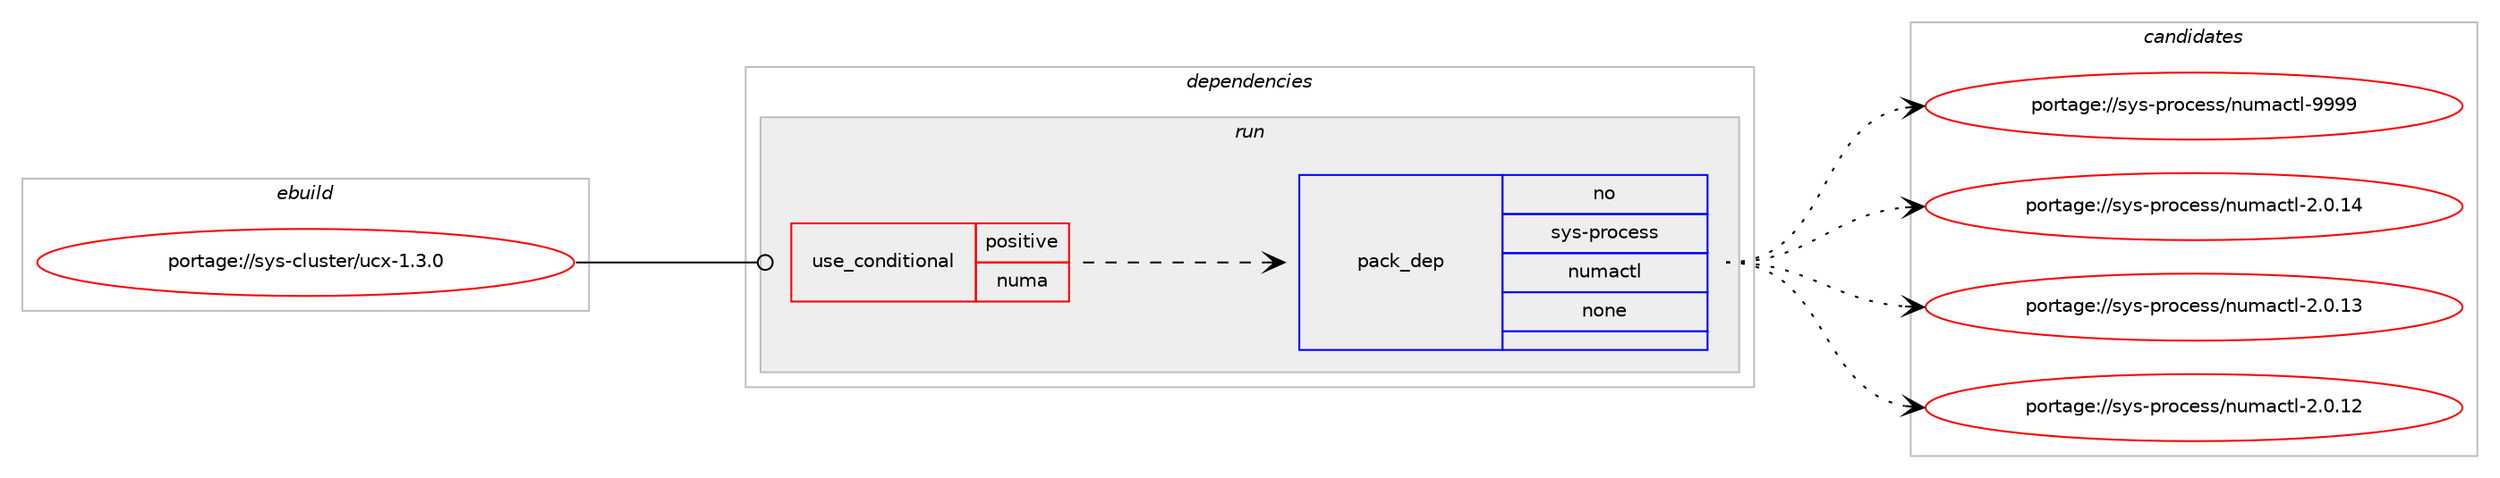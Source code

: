 digraph prolog {

# *************
# Graph options
# *************

newrank=true;
concentrate=true;
compound=true;
graph [rankdir=LR,fontname=Helvetica,fontsize=10,ranksep=1.5];#, ranksep=2.5, nodesep=0.2];
edge  [arrowhead=vee];
node  [fontname=Helvetica,fontsize=10];

# **********
# The ebuild
# **********

subgraph cluster_leftcol {
color=gray;
rank=same;
label=<<i>ebuild</i>>;
id [label="portage://sys-cluster/ucx-1.3.0", color=red, width=4, href="../sys-cluster/ucx-1.3.0.svg"];
}

# ****************
# The dependencies
# ****************

subgraph cluster_midcol {
color=gray;
label=<<i>dependencies</i>>;
subgraph cluster_compile {
fillcolor="#eeeeee";
style=filled;
label=<<i>compile</i>>;
}
subgraph cluster_compileandrun {
fillcolor="#eeeeee";
style=filled;
label=<<i>compile and run</i>>;
}
subgraph cluster_run {
fillcolor="#eeeeee";
style=filled;
label=<<i>run</i>>;
subgraph cond2712 {
dependency9262 [label=<<TABLE BORDER="0" CELLBORDER="1" CELLSPACING="0" CELLPADDING="4"><TR><TD ROWSPAN="3" CELLPADDING="10">use_conditional</TD></TR><TR><TD>positive</TD></TR><TR><TD>numa</TD></TR></TABLE>>, shape=none, color=red];
subgraph pack6448 {
dependency9263 [label=<<TABLE BORDER="0" CELLBORDER="1" CELLSPACING="0" CELLPADDING="4" WIDTH="220"><TR><TD ROWSPAN="6" CELLPADDING="30">pack_dep</TD></TR><TR><TD WIDTH="110">no</TD></TR><TR><TD>sys-process</TD></TR><TR><TD>numactl</TD></TR><TR><TD>none</TD></TR><TR><TD></TD></TR></TABLE>>, shape=none, color=blue];
}
dependency9262:e -> dependency9263:w [weight=20,style="dashed",arrowhead="vee"];
}
id:e -> dependency9262:w [weight=20,style="solid",arrowhead="odot"];
}
}

# **************
# The candidates
# **************

subgraph cluster_choices {
rank=same;
color=gray;
label=<<i>candidates</i>>;

subgraph choice6448 {
color=black;
nodesep=1;
choice11512111545112114111991011151154711011710997991161084557575757 [label="portage://sys-process/numactl-9999", color=red, width=4,href="../sys-process/numactl-9999.svg"];
choice115121115451121141119910111511547110117109979911610845504648464952 [label="portage://sys-process/numactl-2.0.14", color=red, width=4,href="../sys-process/numactl-2.0.14.svg"];
choice115121115451121141119910111511547110117109979911610845504648464951 [label="portage://sys-process/numactl-2.0.13", color=red, width=4,href="../sys-process/numactl-2.0.13.svg"];
choice115121115451121141119910111511547110117109979911610845504648464950 [label="portage://sys-process/numactl-2.0.12", color=red, width=4,href="../sys-process/numactl-2.0.12.svg"];
dependency9263:e -> choice11512111545112114111991011151154711011710997991161084557575757:w [style=dotted,weight="100"];
dependency9263:e -> choice115121115451121141119910111511547110117109979911610845504648464952:w [style=dotted,weight="100"];
dependency9263:e -> choice115121115451121141119910111511547110117109979911610845504648464951:w [style=dotted,weight="100"];
dependency9263:e -> choice115121115451121141119910111511547110117109979911610845504648464950:w [style=dotted,weight="100"];
}
}

}
